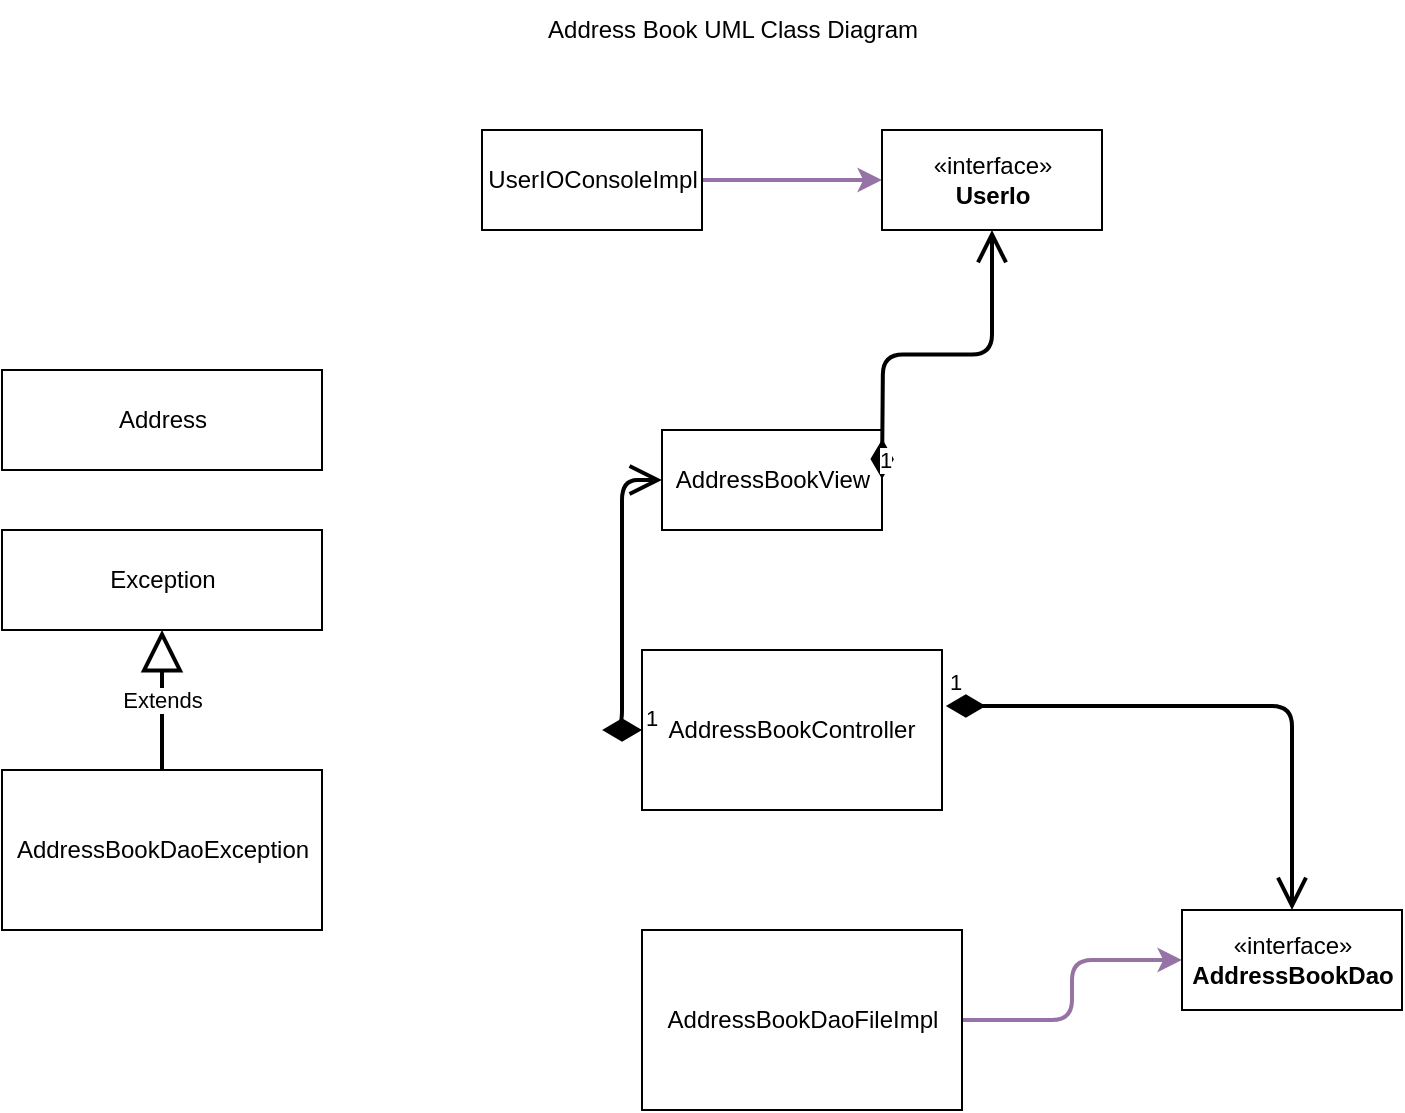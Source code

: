<mxfile version="20.6.2" type="device"><diagram id="9OW6EwRgvtTepW4UD0QM" name="Page-1"><mxGraphModel dx="1422" dy="762" grid="1" gridSize="10" guides="1" tooltips="1" connect="1" arrows="1" fold="1" page="1" pageScale="1" pageWidth="850" pageHeight="1100" math="0" shadow="0"><root><mxCell id="0"/><mxCell id="1" parent="0"/><mxCell id="grV5y-g7-G9wmltnRsrT-1" value="Address" style="html=1;" vertex="1" parent="1"><mxGeometry x="40" y="200" width="160" height="50" as="geometry"/></mxCell><mxCell id="grV5y-g7-G9wmltnRsrT-3" value="Exception" style="html=1;" vertex="1" parent="1"><mxGeometry x="40" y="280" width="160" height="50" as="geometry"/></mxCell><mxCell id="grV5y-g7-G9wmltnRsrT-4" value="AddressBookDaoException" style="html=1;" vertex="1" parent="1"><mxGeometry x="40" y="400" width="160" height="80" as="geometry"/></mxCell><mxCell id="grV5y-g7-G9wmltnRsrT-31" style="edgeStyle=orthogonalEdgeStyle;rounded=1;sketch=0;orthogonalLoop=1;jettySize=auto;html=1;exitX=1;exitY=0.5;exitDx=0;exitDy=0;entryX=0;entryY=0.5;entryDx=0;entryDy=0;strokeColor=#9673a6;strokeWidth=2;fillColor=#e1d5e7;" edge="1" parent="1" source="grV5y-g7-G9wmltnRsrT-5" target="grV5y-g7-G9wmltnRsrT-7"><mxGeometry relative="1" as="geometry"/></mxCell><mxCell id="grV5y-g7-G9wmltnRsrT-5" value="UserIOConsoleImpl" style="html=1;" vertex="1" parent="1"><mxGeometry x="280" y="80" width="110" height="50" as="geometry"/></mxCell><mxCell id="grV5y-g7-G9wmltnRsrT-6" value="AddressBookView" style="html=1;" vertex="1" parent="1"><mxGeometry x="370" y="230" width="110" height="50" as="geometry"/></mxCell><mxCell id="grV5y-g7-G9wmltnRsrT-7" value="«interface»&lt;br&gt;&lt;b&gt;UserIo&lt;/b&gt;" style="html=1;" vertex="1" parent="1"><mxGeometry x="480" y="80" width="110" height="50" as="geometry"/></mxCell><mxCell id="grV5y-g7-G9wmltnRsrT-8" value="AddressBookController" style="rounded=0;whiteSpace=wrap;html=1;" vertex="1" parent="1"><mxGeometry x="360" y="340" width="150" height="80" as="geometry"/></mxCell><mxCell id="grV5y-g7-G9wmltnRsrT-12" style="edgeStyle=orthogonalEdgeStyle;rounded=0;orthogonalLoop=1;jettySize=auto;html=1;exitX=1;exitY=0.5;exitDx=0;exitDy=0;entryX=0;entryY=0.5;entryDx=0;entryDy=0;strokeColor=#FFFFFF;strokeWidth=2;sketch=0;" edge="1" parent="1" source="grV5y-g7-G9wmltnRsrT-9" target="grV5y-g7-G9wmltnRsrT-10"><mxGeometry relative="1" as="geometry"/></mxCell><mxCell id="grV5y-g7-G9wmltnRsrT-23" style="edgeStyle=orthogonalEdgeStyle;rounded=1;sketch=0;orthogonalLoop=1;jettySize=auto;html=1;entryX=0;entryY=0.5;entryDx=0;entryDy=0;strokeColor=#9673a6;strokeWidth=2;fillColor=#e1d5e7;" edge="1" parent="1" source="grV5y-g7-G9wmltnRsrT-9" target="grV5y-g7-G9wmltnRsrT-10"><mxGeometry relative="1" as="geometry"/></mxCell><mxCell id="grV5y-g7-G9wmltnRsrT-9" value="AddressBookDaoFileImpl" style="html=1;" vertex="1" parent="1"><mxGeometry x="360" y="480" width="160" height="90" as="geometry"/></mxCell><mxCell id="grV5y-g7-G9wmltnRsrT-10" value="«interface»&lt;br&gt;&lt;b&gt;AddressBookDao&lt;/b&gt;" style="html=1;" vertex="1" parent="1"><mxGeometry x="630" y="470" width="110" height="50" as="geometry"/></mxCell><mxCell id="grV5y-g7-G9wmltnRsrT-15" value="Extends" style="endArrow=block;endSize=16;endFill=0;html=1;rounded=0;sketch=0;strokeColor=#000000;strokeWidth=2;exitX=0.5;exitY=0;exitDx=0;exitDy=0;entryX=0.5;entryY=1;entryDx=0;entryDy=0;" edge="1" parent="1" source="grV5y-g7-G9wmltnRsrT-4" target="grV5y-g7-G9wmltnRsrT-3"><mxGeometry width="160" relative="1" as="geometry"><mxPoint x="50" y="370" as="sourcePoint"/><mxPoint x="210" y="370" as="targetPoint"/></mxGeometry></mxCell><mxCell id="grV5y-g7-G9wmltnRsrT-26" value="1" style="endArrow=open;html=1;endSize=12;startArrow=diamondThin;startSize=14;startFill=1;edgeStyle=orthogonalEdgeStyle;align=left;verticalAlign=bottom;rounded=1;sketch=0;strokeColor=#000000;strokeWidth=2;entryX=0.5;entryY=0;entryDx=0;entryDy=0;exitX=1.013;exitY=0.35;exitDx=0;exitDy=0;exitPerimeter=0;" edge="1" parent="1" source="grV5y-g7-G9wmltnRsrT-8" target="grV5y-g7-G9wmltnRsrT-10"><mxGeometry x="-1" y="3" relative="1" as="geometry"><mxPoint x="550" y="370" as="sourcePoint"/><mxPoint x="710" y="370" as="targetPoint"/></mxGeometry></mxCell><mxCell id="grV5y-g7-G9wmltnRsrT-29" value="1" style="endArrow=open;html=1;endSize=12;startArrow=diamondThin;startSize=14;startFill=1;edgeStyle=orthogonalEdgeStyle;align=left;verticalAlign=bottom;rounded=1;sketch=0;strokeColor=#000000;strokeWidth=2;exitX=0;exitY=0.5;exitDx=0;exitDy=0;entryX=0;entryY=0.5;entryDx=0;entryDy=0;" edge="1" parent="1" source="grV5y-g7-G9wmltnRsrT-8" target="grV5y-g7-G9wmltnRsrT-6"><mxGeometry x="-1" y="3" relative="1" as="geometry"><mxPoint x="260" y="310" as="sourcePoint"/><mxPoint x="420" y="310" as="targetPoint"/></mxGeometry></mxCell><mxCell id="grV5y-g7-G9wmltnRsrT-30" value="1" style="endArrow=open;html=1;endSize=12;startArrow=diamondThin;startSize=14;startFill=1;edgeStyle=orthogonalEdgeStyle;align=left;verticalAlign=bottom;rounded=1;sketch=0;strokeColor=#000000;strokeWidth=2;entryX=0.5;entryY=1;entryDx=0;entryDy=0;" edge="1" parent="1" target="grV5y-g7-G9wmltnRsrT-7"><mxGeometry x="-1" y="3" relative="1" as="geometry"><mxPoint x="480" y="254.5" as="sourcePoint"/><mxPoint x="640" y="254.5" as="targetPoint"/></mxGeometry></mxCell><mxCell id="grV5y-g7-G9wmltnRsrT-32" value="Address Book UML Class Diagram" style="text;html=1;align=center;verticalAlign=middle;resizable=0;points=[];autosize=1;strokeColor=none;fillColor=none;" vertex="1" parent="1"><mxGeometry x="300" y="15" width="210" height="30" as="geometry"/></mxCell></root></mxGraphModel></diagram></mxfile>